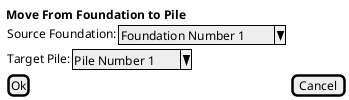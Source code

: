 @startsalt

{
<b>Move From Foundation to Pile
   { Source Foundation: | ^Foundation Number 1^ }
   { Target Pile: | ^Pile Number 1^ }
   [Ok]|[Cancel]
}

@endsalt

